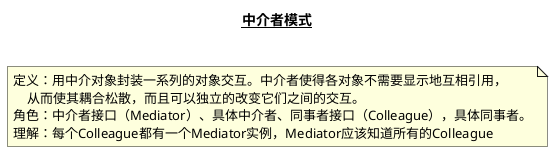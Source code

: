 @startuml
title __**中介者模式**__\n

note as N1
定义：用中介对象封装一系列的对象交互。中介者使得各对象不需要显示地互相引用，
    从而使其耦合松散，而且可以独立的改变它们之间的交互。
角色：中介者接口（Mediator）、具体中介者、同事者接口（Colleague），具体同事者。
理解：每个Colleague都有一个Mediator实例，Mediator应该知道所有的Colleague
end note

newpage

class Mediator
class Colleague
class ConcreteMediator

ConcreteMediator -up-|> Mediator
ConcreteColleague1 -up-|> Colleague
ConcreteColleague2 -up-|> Colleague
Mediator <-left- Colleague
ConcreteMediator -right-> ConcreteColleague1
ConcreteMediator -right-> ConcreteColleague2

@enduml